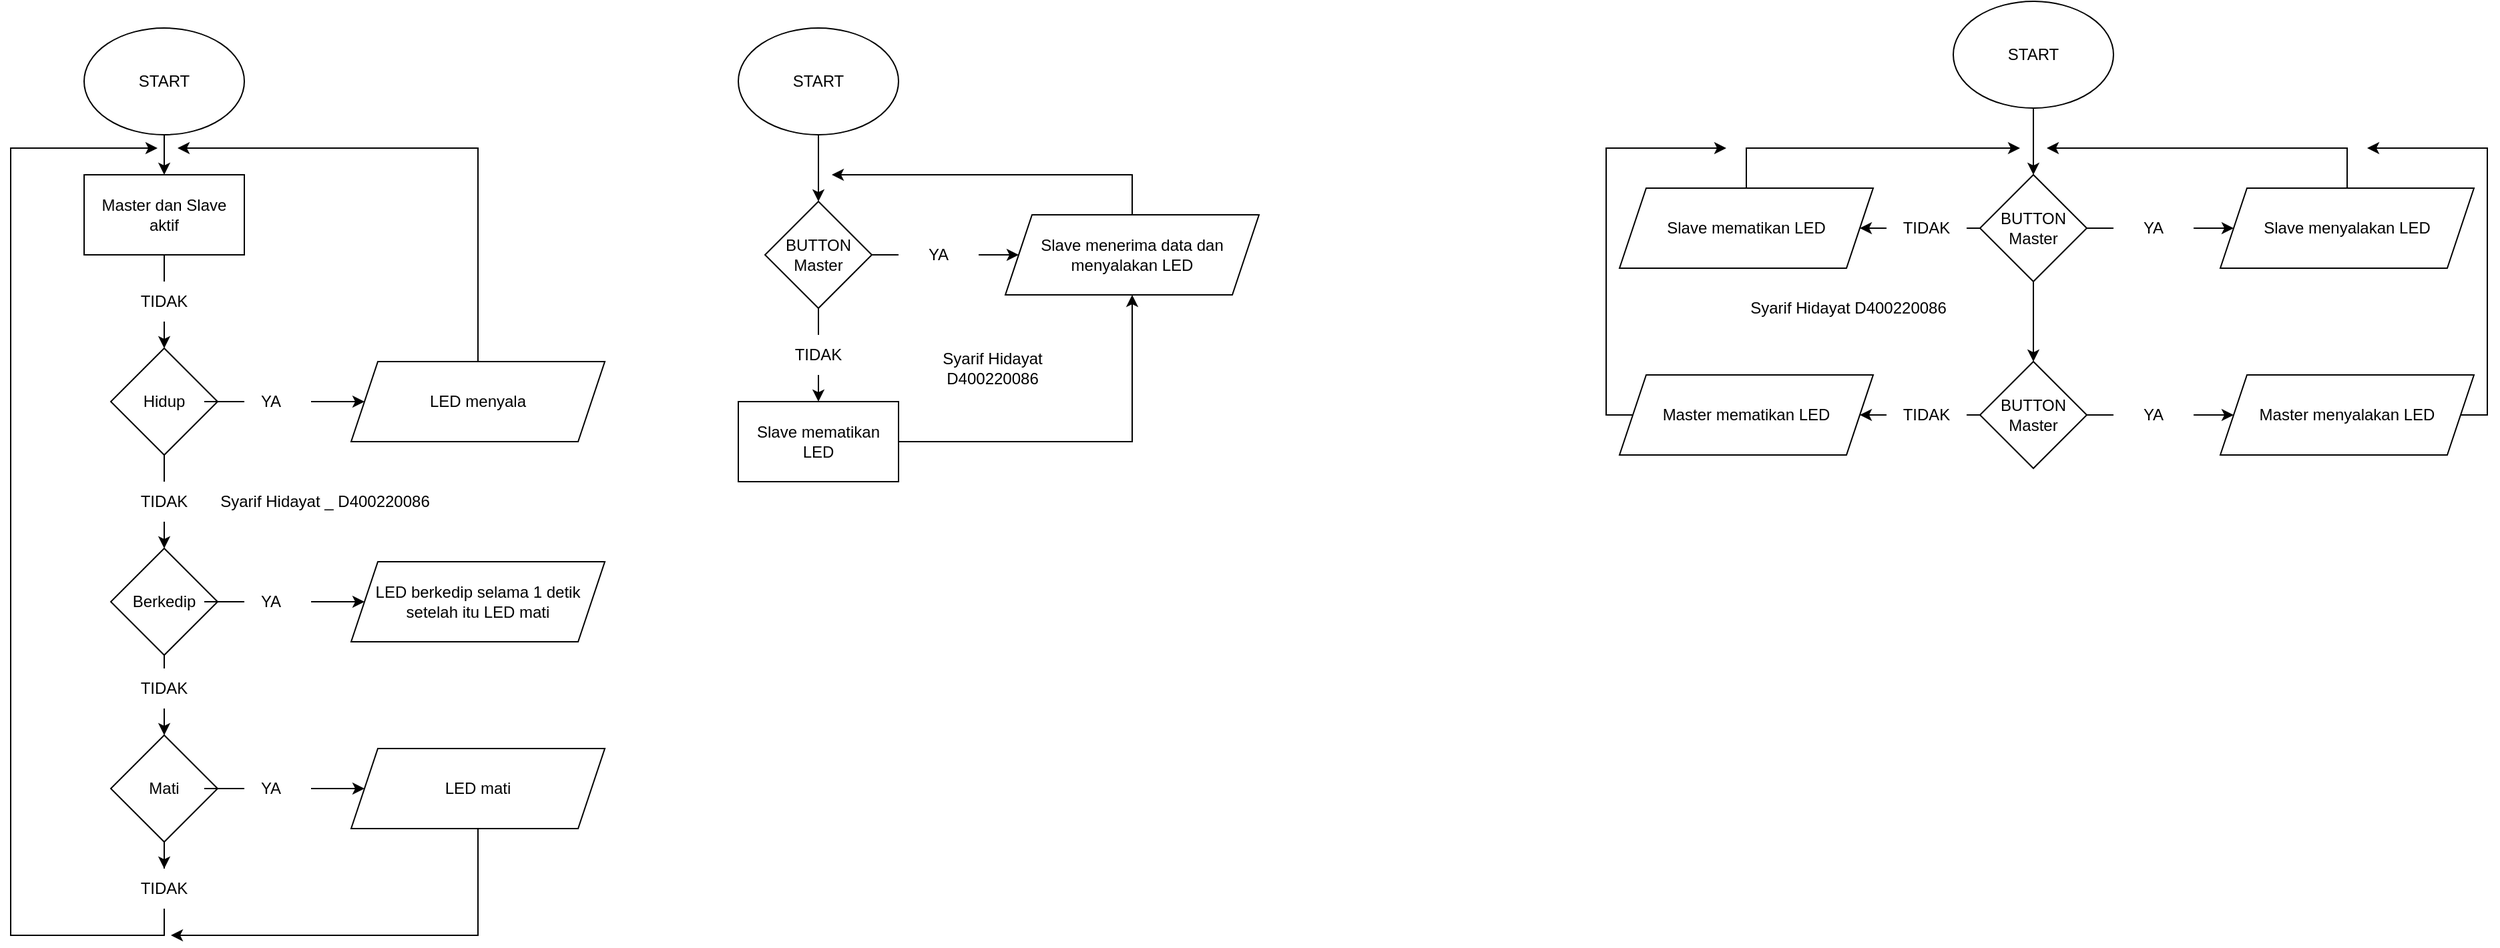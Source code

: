 <mxfile version="24.7.8">
  <diagram id="g6YcQSNbNyilG8uyKeID" name="Page-1">
    <mxGraphModel dx="1050" dy="621" grid="1" gridSize="10" guides="1" tooltips="1" connect="1" arrows="1" fold="1" page="1" pageScale="1" pageWidth="850" pageHeight="1100" math="0" shadow="0">
      <root>
        <mxCell id="0" />
        <mxCell id="1" parent="0" />
        <mxCell id="VXb9Clq8J1oBXwSl2H9L-12" style="edgeStyle=orthogonalEdgeStyle;rounded=0;orthogonalLoop=1;jettySize=auto;html=1;exitX=0.5;exitY=1;exitDx=0;exitDy=0;entryX=0.5;entryY=0;entryDx=0;entryDy=0;" parent="1" source="VXb9Clq8J1oBXwSl2H9L-1" target="VXb9Clq8J1oBXwSl2H9L-2" edge="1">
          <mxGeometry relative="1" as="geometry" />
        </mxCell>
        <mxCell id="VXb9Clq8J1oBXwSl2H9L-1" value="START" style="ellipse;whiteSpace=wrap;html=1;" parent="1" vertex="1">
          <mxGeometry x="375" y="280" width="120" height="80" as="geometry" />
        </mxCell>
        <mxCell id="VXb9Clq8J1oBXwSl2H9L-19" style="edgeStyle=orthogonalEdgeStyle;rounded=0;orthogonalLoop=1;jettySize=auto;html=1;exitX=0.5;exitY=1;exitDx=0;exitDy=0;entryX=0.5;entryY=0;entryDx=0;entryDy=0;startArrow=none;" parent="1" source="VXb9Clq8J1oBXwSl2H9L-13" target="VXb9Clq8J1oBXwSl2H9L-3" edge="1">
          <mxGeometry relative="1" as="geometry" />
        </mxCell>
        <mxCell id="VXb9Clq8J1oBXwSl2H9L-2" value="Master dan Slave aktif" style="rounded=0;whiteSpace=wrap;html=1;" parent="1" vertex="1">
          <mxGeometry x="375" y="390" width="120" height="60" as="geometry" />
        </mxCell>
        <mxCell id="VXb9Clq8J1oBXwSl2H9L-17" style="edgeStyle=orthogonalEdgeStyle;rounded=0;orthogonalLoop=1;jettySize=auto;html=1;exitX=1;exitY=0.5;exitDx=0;exitDy=0;startArrow=none;" parent="1" source="VXb9Clq8J1oBXwSl2H9L-9" target="VXb9Clq8J1oBXwSl2H9L-8" edge="1">
          <mxGeometry relative="1" as="geometry" />
        </mxCell>
        <mxCell id="VXb9Clq8J1oBXwSl2H9L-20" style="edgeStyle=orthogonalEdgeStyle;rounded=0;orthogonalLoop=1;jettySize=auto;html=1;exitX=0.5;exitY=1;exitDx=0;exitDy=0;entryX=0.5;entryY=0;entryDx=0;entryDy=0;startArrow=none;" parent="1" target="VXb9Clq8J1oBXwSl2H9L-4" edge="1">
          <mxGeometry relative="1" as="geometry">
            <mxPoint x="435" y="670" as="sourcePoint" />
          </mxGeometry>
        </mxCell>
        <mxCell id="VXb9Clq8J1oBXwSl2H9L-3" value="Hidup" style="rhombus;whiteSpace=wrap;html=1;" parent="1" vertex="1">
          <mxGeometry x="395" y="520" width="80" height="80" as="geometry" />
        </mxCell>
        <mxCell id="VXb9Clq8J1oBXwSl2H9L-21" style="edgeStyle=orthogonalEdgeStyle;rounded=0;orthogonalLoop=1;jettySize=auto;html=1;exitX=1;exitY=0.5;exitDx=0;exitDy=0;startArrow=none;" parent="1" source="VXb9Clq8J1oBXwSl2H9L-10" target="VXb9Clq8J1oBXwSl2H9L-7" edge="1">
          <mxGeometry relative="1" as="geometry" />
        </mxCell>
        <mxCell id="VXb9Clq8J1oBXwSl2H9L-31" style="edgeStyle=orthogonalEdgeStyle;rounded=0;orthogonalLoop=1;jettySize=auto;html=1;exitX=0.5;exitY=1;exitDx=0;exitDy=0;entryX=0.5;entryY=0;entryDx=0;entryDy=0;startArrow=none;" parent="1" source="VXb9Clq8J1oBXwSl2H9L-14" target="VXb9Clq8J1oBXwSl2H9L-5" edge="1">
          <mxGeometry relative="1" as="geometry" />
        </mxCell>
        <mxCell id="VXb9Clq8J1oBXwSl2H9L-4" value="Berkedip" style="rhombus;whiteSpace=wrap;html=1;" parent="1" vertex="1">
          <mxGeometry x="395" y="670" width="80" height="80" as="geometry" />
        </mxCell>
        <mxCell id="VXb9Clq8J1oBXwSl2H9L-22" style="edgeStyle=orthogonalEdgeStyle;rounded=0;orthogonalLoop=1;jettySize=auto;html=1;exitX=1;exitY=0.5;exitDx=0;exitDy=0;startArrow=none;" parent="1" source="VXb9Clq8J1oBXwSl2H9L-11" target="VXb9Clq8J1oBXwSl2H9L-6" edge="1">
          <mxGeometry relative="1" as="geometry" />
        </mxCell>
        <mxCell id="buSziri7S0aWWaRrJFQA-2" value="" style="edgeStyle=orthogonalEdgeStyle;rounded=0;orthogonalLoop=1;jettySize=auto;html=1;" edge="1" parent="1" source="VXb9Clq8J1oBXwSl2H9L-5" target="buSziri7S0aWWaRrJFQA-1">
          <mxGeometry relative="1" as="geometry" />
        </mxCell>
        <mxCell id="VXb9Clq8J1oBXwSl2H9L-5" value="Mati" style="rhombus;whiteSpace=wrap;html=1;" parent="1" vertex="1">
          <mxGeometry x="395" y="810" width="80" height="80" as="geometry" />
        </mxCell>
        <mxCell id="VXb9Clq8J1oBXwSl2H9L-6" value="LED mati" style="shape=parallelogram;perimeter=parallelogramPerimeter;whiteSpace=wrap;html=1;fixedSize=1;" parent="1" vertex="1">
          <mxGeometry x="575" y="820" width="190" height="60" as="geometry" />
        </mxCell>
        <mxCell id="VXb9Clq8J1oBXwSl2H9L-7" value="LED berkedip selama 1 detik setelah itu LED mati" style="shape=parallelogram;perimeter=parallelogramPerimeter;whiteSpace=wrap;html=1;fixedSize=1;" parent="1" vertex="1">
          <mxGeometry x="575" y="680" width="190" height="60" as="geometry" />
        </mxCell>
        <mxCell id="VXb9Clq8J1oBXwSl2H9L-39" style="edgeStyle=orthogonalEdgeStyle;rounded=0;orthogonalLoop=1;jettySize=auto;html=1;exitX=0.5;exitY=0;exitDx=0;exitDy=0;" parent="1" source="VXb9Clq8J1oBXwSl2H9L-8" edge="1">
          <mxGeometry relative="1" as="geometry">
            <mxPoint x="445" y="370" as="targetPoint" />
            <Array as="points">
              <mxPoint x="670" y="370" />
            </Array>
          </mxGeometry>
        </mxCell>
        <mxCell id="VXb9Clq8J1oBXwSl2H9L-8" value="LED menyala" style="shape=parallelogram;perimeter=parallelogramPerimeter;whiteSpace=wrap;html=1;fixedSize=1;" parent="1" vertex="1">
          <mxGeometry x="575" y="530" width="190" height="60" as="geometry" />
        </mxCell>
        <mxCell id="VXb9Clq8J1oBXwSl2H9L-9" value="YA" style="text;html=1;strokeColor=none;fillColor=none;align=center;verticalAlign=middle;whiteSpace=wrap;rounded=0;" parent="1" vertex="1">
          <mxGeometry x="485" y="545" width="60" height="30" as="geometry" />
        </mxCell>
        <mxCell id="VXb9Clq8J1oBXwSl2H9L-18" value="" style="edgeStyle=orthogonalEdgeStyle;rounded=0;orthogonalLoop=1;jettySize=auto;html=1;exitX=1;exitY=0.5;exitDx=0;exitDy=0;endArrow=none;" parent="1" source="VXb9Clq8J1oBXwSl2H9L-3" target="VXb9Clq8J1oBXwSl2H9L-9" edge="1">
          <mxGeometry relative="1" as="geometry">
            <mxPoint x="475" y="560" as="sourcePoint" />
            <mxPoint x="585" y="560" as="targetPoint" />
          </mxGeometry>
        </mxCell>
        <mxCell id="VXb9Clq8J1oBXwSl2H9L-11" value="YA" style="text;html=1;strokeColor=none;fillColor=none;align=center;verticalAlign=middle;whiteSpace=wrap;rounded=0;" parent="1" vertex="1">
          <mxGeometry x="485" y="835" width="60" height="30" as="geometry" />
        </mxCell>
        <mxCell id="VXb9Clq8J1oBXwSl2H9L-23" value="" style="edgeStyle=orthogonalEdgeStyle;rounded=0;orthogonalLoop=1;jettySize=auto;html=1;exitX=1;exitY=0.5;exitDx=0;exitDy=0;endArrow=none;" parent="1" source="VXb9Clq8J1oBXwSl2H9L-5" target="VXb9Clq8J1oBXwSl2H9L-11" edge="1">
          <mxGeometry relative="1" as="geometry">
            <mxPoint x="475" y="850.0" as="sourcePoint" />
            <mxPoint x="585" y="850.0" as="targetPoint" />
          </mxGeometry>
        </mxCell>
        <mxCell id="VXb9Clq8J1oBXwSl2H9L-10" value="YA" style="text;html=1;strokeColor=none;fillColor=none;align=center;verticalAlign=middle;whiteSpace=wrap;rounded=0;" parent="1" vertex="1">
          <mxGeometry x="485" y="695" width="60" height="30" as="geometry" />
        </mxCell>
        <mxCell id="VXb9Clq8J1oBXwSl2H9L-24" value="" style="edgeStyle=orthogonalEdgeStyle;rounded=0;orthogonalLoop=1;jettySize=auto;html=1;exitX=1;exitY=0.5;exitDx=0;exitDy=0;endArrow=none;" parent="1" source="VXb9Clq8J1oBXwSl2H9L-4" target="VXb9Clq8J1oBXwSl2H9L-10" edge="1">
          <mxGeometry relative="1" as="geometry">
            <mxPoint x="475" y="710.0" as="sourcePoint" />
            <mxPoint x="585" y="710.0" as="targetPoint" />
          </mxGeometry>
        </mxCell>
        <mxCell id="VXb9Clq8J1oBXwSl2H9L-27" style="edgeStyle=orthogonalEdgeStyle;rounded=0;orthogonalLoop=1;jettySize=auto;html=1;exitX=0.5;exitY=1;exitDx=0;exitDy=0;entryX=0.5;entryY=0;entryDx=0;entryDy=0;" parent="1" source="VXb9Clq8J1oBXwSl2H9L-15" target="VXb9Clq8J1oBXwSl2H9L-4" edge="1">
          <mxGeometry relative="1" as="geometry" />
        </mxCell>
        <mxCell id="VXb9Clq8J1oBXwSl2H9L-15" value="TIDAK&lt;span style=&quot;color: rgba(0, 0, 0, 0); font-family: monospace; font-size: 0px; text-align: start;&quot;&gt;%3CmxGraphModel%3E%3Croot%3E%3CmxCell%20id%3D%220%22%2F%3E%3CmxCell%20id%3D%221%22%20parent%3D%220%22%2F%3E%3CmxCell%20id%3D%222%22%20value%3D%22YA%22%20style%3D%22text%3Bhtml%3D1%3BstrokeColor%3Dnone%3BfillColor%3Dnone%3Balign%3Dcenter%3BverticalAlign%3Dmiddle%3BwhiteSpace%3Dwrap%3Brounded%3D0%3B%22%20vertex%3D%221%22%20parent%3D%221%22%3E%3CmxGeometry%20x%3D%22470%22%20y%3D%22515%22%20width%3D%2260%22%20height%3D%2230%22%20as%3D%22geometry%22%2F%3E%3C%2FmxCell%3E%3C%2Froot%3E%3C%2FmxGraphModel%3E&lt;/span&gt;" style="text;html=1;strokeColor=none;fillColor=none;align=center;verticalAlign=middle;whiteSpace=wrap;rounded=0;" parent="1" vertex="1">
          <mxGeometry x="405" y="620" width="60" height="30" as="geometry" />
        </mxCell>
        <mxCell id="VXb9Clq8J1oBXwSl2H9L-25" value="" style="edgeStyle=orthogonalEdgeStyle;rounded=0;orthogonalLoop=1;jettySize=auto;html=1;exitX=0.5;exitY=1;exitDx=0;exitDy=0;entryX=0.5;entryY=0;entryDx=0;entryDy=0;endArrow=none;" parent="1" source="VXb9Clq8J1oBXwSl2H9L-3" target="VXb9Clq8J1oBXwSl2H9L-15" edge="1">
          <mxGeometry relative="1" as="geometry">
            <mxPoint x="435" y="600" as="sourcePoint" />
            <mxPoint x="435" y="640" as="targetPoint" />
          </mxGeometry>
        </mxCell>
        <mxCell id="VXb9Clq8J1oBXwSl2H9L-13" value="TIDAK&lt;span style=&quot;color: rgba(0, 0, 0, 0); font-family: monospace; font-size: 0px; text-align: start;&quot;&gt;%3CmxGraphModel%3E%3Croot%3E%3CmxCell%20id%3D%220%22%2F%3E%3CmxCell%20id%3D%221%22%20parent%3D%220%22%2F%3E%3CmxCell%20id%3D%222%22%20value%3D%22YA%22%20style%3D%22text%3Bhtml%3D1%3BstrokeColor%3Dnone%3BfillColor%3Dnone%3Balign%3Dcenter%3BverticalAlign%3Dmiddle%3BwhiteSpace%3Dwrap%3Brounded%3D0%3B%22%20vertex%3D%221%22%20parent%3D%221%22%3E%3CmxGeometry%20x%3D%22470%22%20y%3D%22515%22%20width%3D%2260%22%20height%3D%2230%22%20as%3D%22geometry%22%2F%3E%3C%2FmxCell%3E%3C%2Froot%3E%3C%2FmxGraphModel%3E&lt;/span&gt;" style="text;html=1;strokeColor=none;fillColor=none;align=center;verticalAlign=middle;whiteSpace=wrap;rounded=0;" parent="1" vertex="1">
          <mxGeometry x="405" y="470" width="60" height="30" as="geometry" />
        </mxCell>
        <mxCell id="VXb9Clq8J1oBXwSl2H9L-26" value="" style="edgeStyle=orthogonalEdgeStyle;rounded=0;orthogonalLoop=1;jettySize=auto;html=1;exitX=0.5;exitY=1;exitDx=0;exitDy=0;entryX=0.5;entryY=0;entryDx=0;entryDy=0;endArrow=none;" parent="1" source="VXb9Clq8J1oBXwSl2H9L-2" target="VXb9Clq8J1oBXwSl2H9L-13" edge="1">
          <mxGeometry relative="1" as="geometry">
            <mxPoint x="435" y="450" as="sourcePoint" />
            <mxPoint x="435" y="520" as="targetPoint" />
          </mxGeometry>
        </mxCell>
        <mxCell id="VXb9Clq8J1oBXwSl2H9L-14" value="TIDAK&lt;span style=&quot;color: rgba(0, 0, 0, 0); font-family: monospace; font-size: 0px; text-align: start;&quot;&gt;%3CmxGraphModel%3E%3Croot%3E%3CmxCell%20id%3D%220%22%2F%3E%3CmxCell%20id%3D%221%22%20parent%3D%220%22%2F%3E%3CmxCell%20id%3D%222%22%20value%3D%22YA%22%20style%3D%22text%3Bhtml%3D1%3BstrokeColor%3Dnone%3BfillColor%3Dnone%3Balign%3Dcenter%3BverticalAlign%3Dmiddle%3BwhiteSpace%3Dwrap%3Brounded%3D0%3B%22%20vertex%3D%221%22%20parent%3D%221%22%3E%3CmxGeometry%20x%3D%22470%22%20y%3D%22515%22%20width%3D%2260%22%20height%3D%2230%22%20as%3D%22geometry%22%2F%3E%3C%2FmxCell%3E%3C%2Froot%3E%3C%2FmxGraphModel%3E&lt;/span&gt;" style="text;html=1;strokeColor=none;fillColor=none;align=center;verticalAlign=middle;whiteSpace=wrap;rounded=0;" parent="1" vertex="1">
          <mxGeometry x="405" y="760" width="60" height="30" as="geometry" />
        </mxCell>
        <mxCell id="VXb9Clq8J1oBXwSl2H9L-32" value="" style="edgeStyle=orthogonalEdgeStyle;rounded=0;orthogonalLoop=1;jettySize=auto;html=1;exitX=0.5;exitY=1;exitDx=0;exitDy=0;entryX=0.5;entryY=0;entryDx=0;entryDy=0;endArrow=none;" parent="1" source="VXb9Clq8J1oBXwSl2H9L-4" target="VXb9Clq8J1oBXwSl2H9L-14" edge="1">
          <mxGeometry relative="1" as="geometry">
            <mxPoint x="435" y="750" as="sourcePoint" />
            <mxPoint x="435" y="810.0" as="targetPoint" />
          </mxGeometry>
        </mxCell>
        <mxCell id="VXb9Clq8J1oBXwSl2H9L-40" style="edgeStyle=orthogonalEdgeStyle;rounded=0;orthogonalLoop=1;jettySize=auto;html=1;exitX=0.5;exitY=1;exitDx=0;exitDy=0;entryX=0.5;entryY=0;entryDx=0;entryDy=0;" parent="1" source="VXb9Clq8J1oBXwSl2H9L-33" target="VXb9Clq8J1oBXwSl2H9L-34" edge="1">
          <mxGeometry relative="1" as="geometry" />
        </mxCell>
        <mxCell id="VXb9Clq8J1oBXwSl2H9L-33" value="START" style="ellipse;whiteSpace=wrap;html=1;" parent="1" vertex="1">
          <mxGeometry x="865" y="280" width="120" height="80" as="geometry" />
        </mxCell>
        <mxCell id="VXb9Clq8J1oBXwSl2H9L-41" style="edgeStyle=orthogonalEdgeStyle;rounded=0;orthogonalLoop=1;jettySize=auto;html=1;exitX=0.5;exitY=1;exitDx=0;exitDy=0;entryX=0.5;entryY=0;entryDx=0;entryDy=0;startArrow=none;" parent="1" source="VXb9Clq8J1oBXwSl2H9L-47" target="VXb9Clq8J1oBXwSl2H9L-35" edge="1">
          <mxGeometry relative="1" as="geometry" />
        </mxCell>
        <mxCell id="VXb9Clq8J1oBXwSl2H9L-45" style="edgeStyle=orthogonalEdgeStyle;rounded=0;orthogonalLoop=1;jettySize=auto;html=1;exitX=1;exitY=0.5;exitDx=0;exitDy=0;entryX=0;entryY=0.5;entryDx=0;entryDy=0;startArrow=none;" parent="1" source="VXb9Clq8J1oBXwSl2H9L-44" target="VXb9Clq8J1oBXwSl2H9L-36" edge="1">
          <mxGeometry relative="1" as="geometry">
            <Array as="points">
              <mxPoint x="1055" y="450" />
              <mxPoint x="1055" y="450" />
            </Array>
          </mxGeometry>
        </mxCell>
        <mxCell id="VXb9Clq8J1oBXwSl2H9L-34" value="BUTTON Master" style="rhombus;whiteSpace=wrap;html=1;" parent="1" vertex="1">
          <mxGeometry x="885" y="410" width="80" height="80" as="geometry" />
        </mxCell>
        <mxCell id="VXb9Clq8J1oBXwSl2H9L-42" style="edgeStyle=orthogonalEdgeStyle;rounded=0;orthogonalLoop=1;jettySize=auto;html=1;exitX=1;exitY=0.5;exitDx=0;exitDy=0;entryX=0.5;entryY=1;entryDx=0;entryDy=0;" parent="1" source="VXb9Clq8J1oBXwSl2H9L-35" target="VXb9Clq8J1oBXwSl2H9L-36" edge="1">
          <mxGeometry relative="1" as="geometry" />
        </mxCell>
        <mxCell id="VXb9Clq8J1oBXwSl2H9L-35" value="Slave mematikan LED" style="rounded=0;whiteSpace=wrap;html=1;" parent="1" vertex="1">
          <mxGeometry x="865" y="560" width="120" height="60" as="geometry" />
        </mxCell>
        <mxCell id="VXb9Clq8J1oBXwSl2H9L-43" style="edgeStyle=orthogonalEdgeStyle;rounded=0;orthogonalLoop=1;jettySize=auto;html=1;exitX=0.5;exitY=0;exitDx=0;exitDy=0;" parent="1" source="VXb9Clq8J1oBXwSl2H9L-36" edge="1">
          <mxGeometry relative="1" as="geometry">
            <mxPoint x="935" y="390" as="targetPoint" />
            <Array as="points">
              <mxPoint x="1160" y="390" />
              <mxPoint x="935" y="390" />
            </Array>
          </mxGeometry>
        </mxCell>
        <mxCell id="VXb9Clq8J1oBXwSl2H9L-36" value="Slave menerima data dan menyalakan LED" style="shape=parallelogram;perimeter=parallelogramPerimeter;whiteSpace=wrap;html=1;fixedSize=1;" parent="1" vertex="1">
          <mxGeometry x="1065" y="420" width="190" height="60" as="geometry" />
        </mxCell>
        <mxCell id="VXb9Clq8J1oBXwSl2H9L-44" value="YA" style="text;html=1;strokeColor=none;fillColor=none;align=center;verticalAlign=middle;whiteSpace=wrap;rounded=0;" parent="1" vertex="1">
          <mxGeometry x="985" y="435" width="60" height="30" as="geometry" />
        </mxCell>
        <mxCell id="VXb9Clq8J1oBXwSl2H9L-46" value="" style="edgeStyle=orthogonalEdgeStyle;rounded=0;orthogonalLoop=1;jettySize=auto;html=1;exitX=1;exitY=0.5;exitDx=0;exitDy=0;entryX=0;entryY=0.5;entryDx=0;entryDy=0;endArrow=none;" parent="1" source="VXb9Clq8J1oBXwSl2H9L-34" target="VXb9Clq8J1oBXwSl2H9L-44" edge="1">
          <mxGeometry relative="1" as="geometry">
            <mxPoint x="965" y="450" as="sourcePoint" />
            <mxPoint x="1075" y="450" as="targetPoint" />
          </mxGeometry>
        </mxCell>
        <mxCell id="VXb9Clq8J1oBXwSl2H9L-47" value="TIDAK&lt;span style=&quot;color: rgba(0, 0, 0, 0); font-family: monospace; font-size: 0px; text-align: start;&quot;&gt;%3CmxGraphModel%3E%3Croot%3E%3CmxCell%20id%3D%220%22%2F%3E%3CmxCell%20id%3D%221%22%20parent%3D%220%22%2F%3E%3CmxCell%20id%3D%222%22%20value%3D%22YA%22%20style%3D%22text%3Bhtml%3D1%3BstrokeColor%3Dnone%3BfillColor%3Dnone%3Balign%3Dcenter%3BverticalAlign%3Dmiddle%3BwhiteSpace%3Dwrap%3Brounded%3D0%3B%22%20vertex%3D%221%22%20parent%3D%221%22%3E%3CmxGeometry%20x%3D%22470%22%20y%3D%22515%22%20width%3D%2260%22%20height%3D%2230%22%20as%3D%22geometry%22%2F%3E%3C%2FmxCell%3E%3C%2Froot%3E%3C%2FmxGraphModel%3E&lt;/span&gt;" style="text;html=1;strokeColor=none;fillColor=none;align=center;verticalAlign=middle;whiteSpace=wrap;rounded=0;" parent="1" vertex="1">
          <mxGeometry x="895" y="510" width="60" height="30" as="geometry" />
        </mxCell>
        <mxCell id="VXb9Clq8J1oBXwSl2H9L-48" value="" style="edgeStyle=orthogonalEdgeStyle;rounded=0;orthogonalLoop=1;jettySize=auto;html=1;exitX=0.5;exitY=1;exitDx=0;exitDy=0;entryX=0.5;entryY=0;entryDx=0;entryDy=0;endArrow=none;" parent="1" source="VXb9Clq8J1oBXwSl2H9L-34" target="VXb9Clq8J1oBXwSl2H9L-47" edge="1">
          <mxGeometry relative="1" as="geometry">
            <mxPoint x="925.0" y="490" as="sourcePoint" />
            <mxPoint x="925.0" y="560" as="targetPoint" />
          </mxGeometry>
        </mxCell>
        <mxCell id="VXb9Clq8J1oBXwSl2H9L-49" style="edgeStyle=orthogonalEdgeStyle;rounded=0;orthogonalLoop=1;jettySize=auto;html=1;exitX=0.5;exitY=1;exitDx=0;exitDy=0;entryX=0.5;entryY=0;entryDx=0;entryDy=0;" parent="1" source="VXb9Clq8J1oBXwSl2H9L-50" target="VXb9Clq8J1oBXwSl2H9L-53" edge="1">
          <mxGeometry relative="1" as="geometry" />
        </mxCell>
        <mxCell id="VXb9Clq8J1oBXwSl2H9L-50" value="START" style="ellipse;whiteSpace=wrap;html=1;" parent="1" vertex="1">
          <mxGeometry x="1775" y="260" width="120" height="80" as="geometry" />
        </mxCell>
        <mxCell id="VXb9Clq8J1oBXwSl2H9L-52" style="edgeStyle=orthogonalEdgeStyle;rounded=0;orthogonalLoop=1;jettySize=auto;html=1;exitX=1;exitY=0.5;exitDx=0;exitDy=0;entryX=0;entryY=0.5;entryDx=0;entryDy=0;startArrow=none;" parent="1" source="VXb9Clq8J1oBXwSl2H9L-58" target="VXb9Clq8J1oBXwSl2H9L-57" edge="1">
          <mxGeometry relative="1" as="geometry">
            <Array as="points">
              <mxPoint x="1965" y="430" />
              <mxPoint x="1965" y="430" />
            </Array>
          </mxGeometry>
        </mxCell>
        <mxCell id="VXb9Clq8J1oBXwSl2H9L-70" style="edgeStyle=orthogonalEdgeStyle;rounded=0;orthogonalLoop=1;jettySize=auto;html=1;exitX=0;exitY=0.5;exitDx=0;exitDy=0;entryX=1;entryY=0.5;entryDx=0;entryDy=0;startArrow=none;" parent="1" source="VXb9Clq8J1oBXwSl2H9L-78" target="VXb9Clq8J1oBXwSl2H9L-66" edge="1">
          <mxGeometry relative="1" as="geometry" />
        </mxCell>
        <mxCell id="VXb9Clq8J1oBXwSl2H9L-74" style="edgeStyle=orthogonalEdgeStyle;rounded=0;orthogonalLoop=1;jettySize=auto;html=1;exitX=0.5;exitY=1;exitDx=0;exitDy=0;entryX=0.5;entryY=0;entryDx=0;entryDy=0;" parent="1" source="VXb9Clq8J1oBXwSl2H9L-53" target="VXb9Clq8J1oBXwSl2H9L-62" edge="1">
          <mxGeometry relative="1" as="geometry" />
        </mxCell>
        <mxCell id="VXb9Clq8J1oBXwSl2H9L-53" value="BUTTON Master" style="rhombus;whiteSpace=wrap;html=1;" parent="1" vertex="1">
          <mxGeometry x="1795" y="390" width="80" height="80" as="geometry" />
        </mxCell>
        <mxCell id="VXb9Clq8J1oBXwSl2H9L-56" style="edgeStyle=orthogonalEdgeStyle;rounded=0;orthogonalLoop=1;jettySize=auto;html=1;exitX=0.5;exitY=0;exitDx=0;exitDy=0;" parent="1" source="VXb9Clq8J1oBXwSl2H9L-57" edge="1">
          <mxGeometry relative="1" as="geometry">
            <mxPoint x="1845" y="370" as="targetPoint" />
            <Array as="points">
              <mxPoint x="2070" y="370" />
              <mxPoint x="1845" y="370" />
            </Array>
          </mxGeometry>
        </mxCell>
        <mxCell id="VXb9Clq8J1oBXwSl2H9L-57" value="Slave menyalakan LED" style="shape=parallelogram;perimeter=parallelogramPerimeter;whiteSpace=wrap;html=1;fixedSize=1;" parent="1" vertex="1">
          <mxGeometry x="1975" y="400" width="190" height="60" as="geometry" />
        </mxCell>
        <mxCell id="VXb9Clq8J1oBXwSl2H9L-58" value="YA" style="text;html=1;strokeColor=none;fillColor=none;align=center;verticalAlign=middle;whiteSpace=wrap;rounded=0;" parent="1" vertex="1">
          <mxGeometry x="1895" y="415" width="60" height="30" as="geometry" />
        </mxCell>
        <mxCell id="VXb9Clq8J1oBXwSl2H9L-59" value="" style="edgeStyle=orthogonalEdgeStyle;rounded=0;orthogonalLoop=1;jettySize=auto;html=1;exitX=1;exitY=0.5;exitDx=0;exitDy=0;entryX=0;entryY=0.5;entryDx=0;entryDy=0;endArrow=none;" parent="1" source="VXb9Clq8J1oBXwSl2H9L-53" target="VXb9Clq8J1oBXwSl2H9L-58" edge="1">
          <mxGeometry relative="1" as="geometry">
            <mxPoint x="1875" y="430" as="sourcePoint" />
            <mxPoint x="1985" y="430" as="targetPoint" />
          </mxGeometry>
        </mxCell>
        <mxCell id="VXb9Clq8J1oBXwSl2H9L-68" style="edgeStyle=orthogonalEdgeStyle;rounded=0;orthogonalLoop=1;jettySize=auto;html=1;exitX=1;exitY=0.5;exitDx=0;exitDy=0;entryX=0;entryY=0.5;entryDx=0;entryDy=0;startArrow=none;" parent="1" source="VXb9Clq8J1oBXwSl2H9L-76" target="VXb9Clq8J1oBXwSl2H9L-63" edge="1">
          <mxGeometry relative="1" as="geometry" />
        </mxCell>
        <mxCell id="VXb9Clq8J1oBXwSl2H9L-69" style="edgeStyle=orthogonalEdgeStyle;rounded=0;orthogonalLoop=1;jettySize=auto;html=1;exitX=0;exitY=0.5;exitDx=0;exitDy=0;entryX=1;entryY=0.5;entryDx=0;entryDy=0;startArrow=none;" parent="1" source="VXb9Clq8J1oBXwSl2H9L-80" target="VXb9Clq8J1oBXwSl2H9L-67" edge="1">
          <mxGeometry relative="1" as="geometry" />
        </mxCell>
        <mxCell id="VXb9Clq8J1oBXwSl2H9L-62" value="BUTTON Master" style="rhombus;whiteSpace=wrap;html=1;" parent="1" vertex="1">
          <mxGeometry x="1795" y="530" width="80" height="80" as="geometry" />
        </mxCell>
        <mxCell id="VXb9Clq8J1oBXwSl2H9L-71" style="edgeStyle=orthogonalEdgeStyle;rounded=0;orthogonalLoop=1;jettySize=auto;html=1;exitX=1;exitY=0.5;exitDx=0;exitDy=0;" parent="1" source="VXb9Clq8J1oBXwSl2H9L-63" edge="1">
          <mxGeometry relative="1" as="geometry">
            <mxPoint x="2085" y="370" as="targetPoint" />
            <Array as="points">
              <mxPoint x="2175" y="570" />
              <mxPoint x="2175" y="370" />
            </Array>
          </mxGeometry>
        </mxCell>
        <mxCell id="VXb9Clq8J1oBXwSl2H9L-63" value="Master menyalakan LED" style="shape=parallelogram;perimeter=parallelogramPerimeter;whiteSpace=wrap;html=1;fixedSize=1;" parent="1" vertex="1">
          <mxGeometry x="1975" y="540" width="190" height="60" as="geometry" />
        </mxCell>
        <mxCell id="VXb9Clq8J1oBXwSl2H9L-73" style="edgeStyle=orthogonalEdgeStyle;rounded=0;orthogonalLoop=1;jettySize=auto;html=1;exitX=0.5;exitY=0;exitDx=0;exitDy=0;" parent="1" source="VXb9Clq8J1oBXwSl2H9L-66" edge="1">
          <mxGeometry relative="1" as="geometry">
            <mxPoint x="1825" y="370" as="targetPoint" />
            <Array as="points">
              <mxPoint x="1620" y="370" />
            </Array>
          </mxGeometry>
        </mxCell>
        <mxCell id="VXb9Clq8J1oBXwSl2H9L-66" value="Slave mematikan LED" style="shape=parallelogram;perimeter=parallelogramPerimeter;whiteSpace=wrap;html=1;fixedSize=1;" parent="1" vertex="1">
          <mxGeometry x="1525" y="400" width="190" height="60" as="geometry" />
        </mxCell>
        <mxCell id="VXb9Clq8J1oBXwSl2H9L-75" style="edgeStyle=orthogonalEdgeStyle;rounded=0;orthogonalLoop=1;jettySize=auto;html=1;exitX=0;exitY=0.5;exitDx=0;exitDy=0;" parent="1" source="VXb9Clq8J1oBXwSl2H9L-67" edge="1">
          <mxGeometry relative="1" as="geometry">
            <mxPoint x="1605" y="370" as="targetPoint" />
            <Array as="points">
              <mxPoint x="1515" y="570" />
              <mxPoint x="1515" y="370" />
            </Array>
          </mxGeometry>
        </mxCell>
        <mxCell id="VXb9Clq8J1oBXwSl2H9L-67" value="Master mematikan LED" style="shape=parallelogram;perimeter=parallelogramPerimeter;whiteSpace=wrap;html=1;fixedSize=1;" parent="1" vertex="1">
          <mxGeometry x="1525" y="540" width="190" height="60" as="geometry" />
        </mxCell>
        <mxCell id="VXb9Clq8J1oBXwSl2H9L-76" value="YA" style="text;html=1;strokeColor=none;fillColor=none;align=center;verticalAlign=middle;whiteSpace=wrap;rounded=0;" parent="1" vertex="1">
          <mxGeometry x="1895" y="555" width="60" height="30" as="geometry" />
        </mxCell>
        <mxCell id="VXb9Clq8J1oBXwSl2H9L-77" value="" style="edgeStyle=orthogonalEdgeStyle;rounded=0;orthogonalLoop=1;jettySize=auto;html=1;exitX=1;exitY=0.5;exitDx=0;exitDy=0;entryX=0;entryY=0.5;entryDx=0;entryDy=0;endArrow=none;" parent="1" source="VXb9Clq8J1oBXwSl2H9L-62" target="VXb9Clq8J1oBXwSl2H9L-76" edge="1">
          <mxGeometry relative="1" as="geometry">
            <mxPoint x="1875" y="570" as="sourcePoint" />
            <mxPoint x="1985" y="570" as="targetPoint" />
          </mxGeometry>
        </mxCell>
        <mxCell id="VXb9Clq8J1oBXwSl2H9L-78" value="TIDAK&lt;span style=&quot;color: rgba(0, 0, 0, 0); font-family: monospace; font-size: 0px; text-align: start;&quot;&gt;%3CmxGraphModel%3E%3Croot%3E%3CmxCell%20id%3D%220%22%2F%3E%3CmxCell%20id%3D%221%22%20parent%3D%220%22%2F%3E%3CmxCell%20id%3D%222%22%20value%3D%22YA%22%20style%3D%22text%3Bhtml%3D1%3BstrokeColor%3Dnone%3BfillColor%3Dnone%3Balign%3Dcenter%3BverticalAlign%3Dmiddle%3BwhiteSpace%3Dwrap%3Brounded%3D0%3B%22%20vertex%3D%221%22%20parent%3D%221%22%3E%3CmxGeometry%20x%3D%22470%22%20y%3D%22515%22%20width%3D%2260%22%20height%3D%2230%22%20as%3D%22geometry%22%2F%3E%3C%2FmxCell%3E%3C%2Froot%3E%3C%2FmxGraphModel%3E&lt;/span&gt;" style="text;html=1;strokeColor=none;fillColor=none;align=center;verticalAlign=middle;whiteSpace=wrap;rounded=0;" parent="1" vertex="1">
          <mxGeometry x="1725" y="415" width="60" height="30" as="geometry" />
        </mxCell>
        <mxCell id="VXb9Clq8J1oBXwSl2H9L-79" value="" style="edgeStyle=orthogonalEdgeStyle;rounded=0;orthogonalLoop=1;jettySize=auto;html=1;exitX=0;exitY=0.5;exitDx=0;exitDy=0;entryX=1;entryY=0.5;entryDx=0;entryDy=0;endArrow=none;" parent="1" source="VXb9Clq8J1oBXwSl2H9L-53" target="VXb9Clq8J1oBXwSl2H9L-78" edge="1">
          <mxGeometry relative="1" as="geometry">
            <mxPoint x="1795" y="430.0" as="sourcePoint" />
            <mxPoint x="1705" y="430.0" as="targetPoint" />
          </mxGeometry>
        </mxCell>
        <mxCell id="VXb9Clq8J1oBXwSl2H9L-80" value="TIDAK&lt;span style=&quot;color: rgba(0, 0, 0, 0); font-family: monospace; font-size: 0px; text-align: start;&quot;&gt;%3CmxGraphModel%3E%3Croot%3E%3CmxCell%20id%3D%220%22%2F%3E%3CmxCell%20id%3D%221%22%20parent%3D%220%22%2F%3E%3CmxCell%20id%3D%222%22%20value%3D%22YA%22%20style%3D%22text%3Bhtml%3D1%3BstrokeColor%3Dnone%3BfillColor%3Dnone%3Balign%3Dcenter%3BverticalAlign%3Dmiddle%3BwhiteSpace%3Dwrap%3Brounded%3D0%3B%22%20vertex%3D%221%22%20parent%3D%221%22%3E%3CmxGeometry%20x%3D%22470%22%20y%3D%22515%22%20width%3D%2260%22%20height%3D%2230%22%20as%3D%22geometry%22%2F%3E%3C%2FmxCell%3E%3C%2Froot%3E%3C%2FmxGraphModel%3E&lt;/span&gt;" style="text;html=1;strokeColor=none;fillColor=none;align=center;verticalAlign=middle;whiteSpace=wrap;rounded=0;" parent="1" vertex="1">
          <mxGeometry x="1725" y="555" width="60" height="30" as="geometry" />
        </mxCell>
        <mxCell id="VXb9Clq8J1oBXwSl2H9L-81" value="" style="edgeStyle=orthogonalEdgeStyle;rounded=0;orthogonalLoop=1;jettySize=auto;html=1;exitX=0;exitY=0.5;exitDx=0;exitDy=0;entryX=1;entryY=0.5;entryDx=0;entryDy=0;endArrow=none;" parent="1" source="VXb9Clq8J1oBXwSl2H9L-62" target="VXb9Clq8J1oBXwSl2H9L-80" edge="1">
          <mxGeometry relative="1" as="geometry">
            <mxPoint x="1795" y="570" as="sourcePoint" />
            <mxPoint x="1705" y="570" as="targetPoint" />
          </mxGeometry>
        </mxCell>
        <mxCell id="BPpD_Mj36z6GZjU6ifoE-1" value="Syarif Hidayat _ D400220086" style="text;html=1;align=center;verticalAlign=middle;resizable=0;points=[];autosize=1;strokeColor=none;fillColor=none;" parent="1" vertex="1">
          <mxGeometry x="465" y="620" width="180" height="30" as="geometry" />
        </mxCell>
        <mxCell id="BPpD_Mj36z6GZjU6ifoE-2" value="Syarif Hidayat&lt;div&gt;D400220086&lt;/div&gt;" style="text;html=1;align=center;verticalAlign=middle;resizable=0;points=[];autosize=1;strokeColor=none;fillColor=none;" parent="1" vertex="1">
          <mxGeometry x="1005" y="515" width="100" height="40" as="geometry" />
        </mxCell>
        <mxCell id="BPpD_Mj36z6GZjU6ifoE-3" value="Syarif Hidayat D400220086" style="text;html=1;align=center;verticalAlign=middle;resizable=0;points=[];autosize=1;strokeColor=none;fillColor=none;" parent="1" vertex="1">
          <mxGeometry x="1611" y="475" width="170" height="30" as="geometry" />
        </mxCell>
        <mxCell id="buSziri7S0aWWaRrJFQA-1" value="TIDAK&lt;span style=&quot;color: rgba(0, 0, 0, 0); font-family: monospace; font-size: 0px; text-align: start;&quot;&gt;%3CmxGraphModel%3E%3Croot%3E%3CmxCell%20id%3D%220%22%2F%3E%3CmxCell%20id%3D%221%22%20parent%3D%220%22%2F%3E%3CmxCell%20id%3D%222%22%20value%3D%22YA%22%20style%3D%22text%3Bhtml%3D1%3BstrokeColor%3Dnone%3BfillColor%3Dnone%3Balign%3Dcenter%3BverticalAlign%3Dmiddle%3BwhiteSpace%3Dwrap%3Brounded%3D0%3B%22%20vertex%3D%221%22%20parent%3D%221%22%3E%3CmxGeometry%20x%3D%22470%22%20y%3D%22515%22%20width%3D%2260%22%20height%3D%2230%22%20as%3D%22geometry%22%2F%3E%3C%2FmxCell%3E%3C%2Froot%3E%3C%2FmxGraphModel%3E&lt;/span&gt;" style="text;html=1;strokeColor=none;fillColor=none;align=center;verticalAlign=middle;whiteSpace=wrap;rounded=0;" vertex="1" parent="1">
          <mxGeometry x="405" y="910" width="60" height="30" as="geometry" />
        </mxCell>
        <mxCell id="buSziri7S0aWWaRrJFQA-3" value="" style="endArrow=classic;html=1;rounded=0;exitX=0.5;exitY=1;exitDx=0;exitDy=0;" edge="1" parent="1" source="buSziri7S0aWWaRrJFQA-1">
          <mxGeometry width="50" height="50" relative="1" as="geometry">
            <mxPoint x="510" y="690" as="sourcePoint" />
            <mxPoint x="430" y="370" as="targetPoint" />
            <Array as="points">
              <mxPoint x="435" y="960" />
              <mxPoint x="320" y="960" />
              <mxPoint x="320" y="370" />
            </Array>
          </mxGeometry>
        </mxCell>
        <mxCell id="buSziri7S0aWWaRrJFQA-4" value="" style="endArrow=classic;html=1;rounded=0;exitX=0.5;exitY=1;exitDx=0;exitDy=0;" edge="1" parent="1" source="VXb9Clq8J1oBXwSl2H9L-6">
          <mxGeometry width="50" height="50" relative="1" as="geometry">
            <mxPoint x="510" y="690" as="sourcePoint" />
            <mxPoint x="440" y="960" as="targetPoint" />
            <Array as="points">
              <mxPoint x="670" y="960" />
            </Array>
          </mxGeometry>
        </mxCell>
      </root>
    </mxGraphModel>
  </diagram>
</mxfile>

